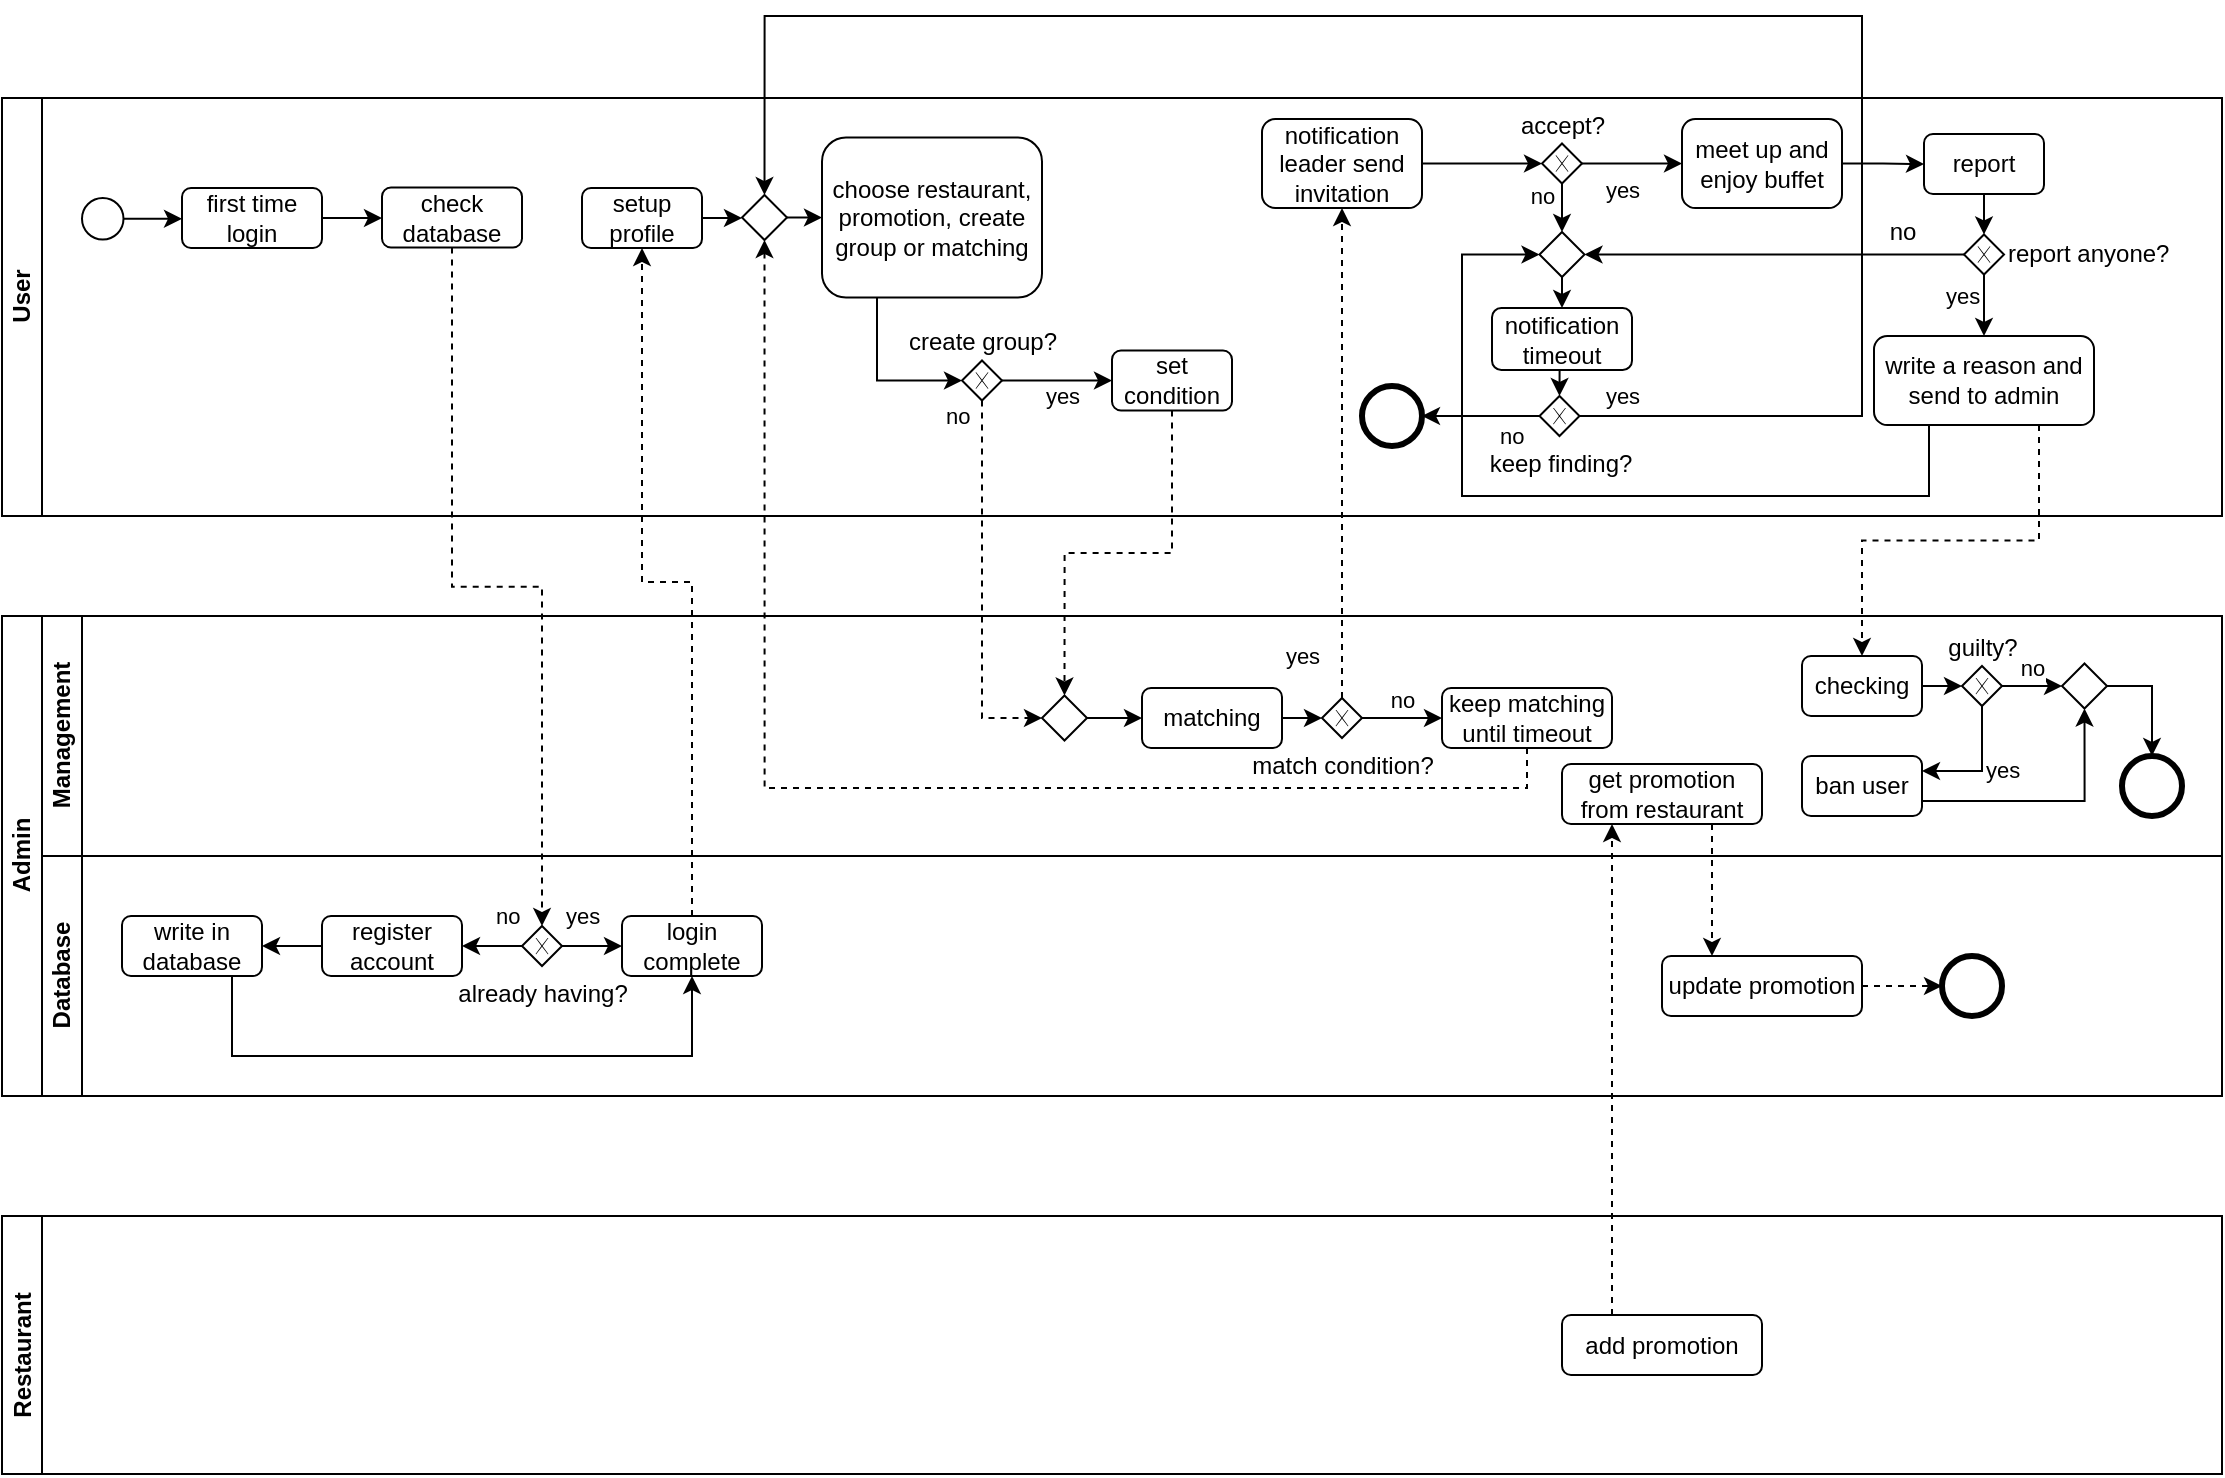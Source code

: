 <mxfile version="12.7.2" type="device"><diagram id="prtHgNgQTEPvFCAcTncT" name="Page-1"><mxGraphModel dx="1422" dy="745" grid="1" gridSize="10" guides="1" tooltips="1" connect="1" arrows="1" fold="1" page="1" pageScale="1" pageWidth="1169" pageHeight="827" math="0" shadow="0"><root><mxCell id="0"/><mxCell id="1" parent="0"/><mxCell id="dNxyNK7c78bLwvsdeMH5-19" value="Admin" style="swimlane;html=1;childLayout=stackLayout;resizeParent=1;resizeParentMax=0;horizontal=0;startSize=20;horizontalStack=0;" parent="1" vertex="1"><mxGeometry x="30" y="340" width="1110" height="240" as="geometry"><mxRectangle x="30" y="340" width="30" height="60" as="alternateBounds"/></mxGeometry></mxCell><mxCell id="dNxyNK7c78bLwvsdeMH5-20" value="Management" style="swimlane;html=1;startSize=20;horizontal=0;" parent="dNxyNK7c78bLwvsdeMH5-19" vertex="1"><mxGeometry x="20" width="1090" height="120" as="geometry"/></mxCell><mxCell id="MQTAG4LRg2mCu4-CoYFk-239" style="edgeStyle=orthogonalEdgeStyle;rounded=0;orthogonalLoop=1;jettySize=auto;html=1;exitX=1;exitY=0.5;exitDx=0;exitDy=0;entryX=0;entryY=0.5;entryDx=0;entryDy=0;align=left;" parent="dNxyNK7c78bLwvsdeMH5-20" source="MQTAG4LRg2mCu4-CoYFk-32" target="MQTAG4LRg2mCu4-CoYFk-37" edge="1"><mxGeometry relative="1" as="geometry"/></mxCell><mxCell id="MQTAG4LRg2mCu4-CoYFk-32" value="matching" style="shape=ext;rounded=1;html=1;whiteSpace=wrap;" parent="dNxyNK7c78bLwvsdeMH5-20" vertex="1"><mxGeometry x="550" y="36" width="70" height="30" as="geometry"/></mxCell><mxCell id="MQTAG4LRg2mCu4-CoYFk-33" value="keep matching until timeout" style="shape=ext;rounded=1;html=1;whiteSpace=wrap;" parent="dNxyNK7c78bLwvsdeMH5-20" vertex="1"><mxGeometry x="700" y="36" width="85" height="30" as="geometry"/></mxCell><mxCell id="MQTAG4LRg2mCu4-CoYFk-240" value="no" style="edgeStyle=orthogonalEdgeStyle;rounded=0;orthogonalLoop=1;jettySize=auto;html=1;exitX=1;exitY=0.5;exitDx=0;exitDy=0;entryX=0;entryY=0.5;entryDx=0;entryDy=0;align=center;labelPosition=center;verticalLabelPosition=top;verticalAlign=bottom;" parent="dNxyNK7c78bLwvsdeMH5-20" source="MQTAG4LRg2mCu4-CoYFk-37" target="MQTAG4LRg2mCu4-CoYFk-33" edge="1"><mxGeometry relative="1" as="geometry"/></mxCell><mxCell id="MQTAG4LRg2mCu4-CoYFk-37" value="match condition?" style="shape=mxgraph.bpmn.shape;html=1;verticalLabelPosition=bottom;labelBackgroundColor=#ffffff;verticalAlign=top;align=center;perimeter=rhombusPerimeter;background=gateway;outlineConnect=0;outline=none;symbol=exclusiveGw;" parent="dNxyNK7c78bLwvsdeMH5-20" vertex="1"><mxGeometry x="640" y="41" width="20" height="20" as="geometry"/></mxCell><mxCell id="MQTAG4LRg2mCu4-CoYFk-42" value="get promotion from restaurant" style="shape=ext;rounded=1;html=1;whiteSpace=wrap;" parent="dNxyNK7c78bLwvsdeMH5-20" vertex="1"><mxGeometry x="760" y="74" width="100" height="30" as="geometry"/></mxCell><mxCell id="MQTAG4LRg2mCu4-CoYFk-253" style="edgeStyle=orthogonalEdgeStyle;rounded=0;orthogonalLoop=1;jettySize=auto;html=1;exitX=1;exitY=0.5;exitDx=0;exitDy=0;entryX=0;entryY=0.5;entryDx=0;entryDy=0;align=left;" parent="dNxyNK7c78bLwvsdeMH5-20" source="MQTAG4LRg2mCu4-CoYFk-98" target="MQTAG4LRg2mCu4-CoYFk-101" edge="1"><mxGeometry relative="1" as="geometry"/></mxCell><mxCell id="MQTAG4LRg2mCu4-CoYFk-98" value="checking" style="shape=ext;rounded=1;html=1;whiteSpace=wrap;" parent="dNxyNK7c78bLwvsdeMH5-20" vertex="1"><mxGeometry x="880" y="20" width="60" height="30" as="geometry"/></mxCell><mxCell id="MQTAG4LRg2mCu4-CoYFk-250" style="edgeStyle=orthogonalEdgeStyle;rounded=0;orthogonalLoop=1;jettySize=auto;html=1;exitX=1;exitY=0.75;exitDx=0;exitDy=0;entryX=0.5;entryY=1;entryDx=0;entryDy=0;align=left;" parent="dNxyNK7c78bLwvsdeMH5-20" source="MQTAG4LRg2mCu4-CoYFk-99" target="MQTAG4LRg2mCu4-CoYFk-102" edge="1"><mxGeometry relative="1" as="geometry"/></mxCell><mxCell id="MQTAG4LRg2mCu4-CoYFk-99" value="ban user" style="shape=ext;rounded=1;html=1;whiteSpace=wrap;" parent="dNxyNK7c78bLwvsdeMH5-20" vertex="1"><mxGeometry x="880" y="70" width="60" height="30" as="geometry"/></mxCell><mxCell id="MQTAG4LRg2mCu4-CoYFk-245" value="yes" style="edgeStyle=orthogonalEdgeStyle;rounded=0;orthogonalLoop=1;jettySize=auto;html=1;exitX=0.5;exitY=1;exitDx=0;exitDy=0;entryX=1;entryY=0.25;entryDx=0;entryDy=0;align=left;" parent="dNxyNK7c78bLwvsdeMH5-20" source="MQTAG4LRg2mCu4-CoYFk-101" target="MQTAG4LRg2mCu4-CoYFk-99" edge="1"><mxGeometry relative="1" as="geometry"/></mxCell><mxCell id="MQTAG4LRg2mCu4-CoYFk-251" value="no" style="edgeStyle=orthogonalEdgeStyle;rounded=0;orthogonalLoop=1;jettySize=auto;html=1;exitX=1;exitY=0.5;exitDx=0;exitDy=0;entryX=0;entryY=0.5;entryDx=0;entryDy=0;align=center;labelPosition=center;verticalLabelPosition=top;verticalAlign=bottom;" parent="dNxyNK7c78bLwvsdeMH5-20" source="MQTAG4LRg2mCu4-CoYFk-101" target="MQTAG4LRg2mCu4-CoYFk-102" edge="1"><mxGeometry relative="1" as="geometry"/></mxCell><mxCell id="MQTAG4LRg2mCu4-CoYFk-101" value="guilty?" style="shape=mxgraph.bpmn.shape;html=1;verticalLabelPosition=top;labelBackgroundColor=#ffffff;verticalAlign=bottom;align=center;perimeter=rhombusPerimeter;background=gateway;outlineConnect=0;outline=none;symbol=exclusiveGw;labelPosition=center;" parent="dNxyNK7c78bLwvsdeMH5-20" vertex="1"><mxGeometry x="960" y="25" width="20" height="20" as="geometry"/></mxCell><mxCell id="MQTAG4LRg2mCu4-CoYFk-249" style="edgeStyle=orthogonalEdgeStyle;rounded=0;orthogonalLoop=1;jettySize=auto;html=1;exitX=1;exitY=0.5;exitDx=0;exitDy=0;entryX=0.5;entryY=0;entryDx=0;entryDy=0;align=left;" parent="dNxyNK7c78bLwvsdeMH5-20" source="MQTAG4LRg2mCu4-CoYFk-102" target="MQTAG4LRg2mCu4-CoYFk-103" edge="1"><mxGeometry relative="1" as="geometry"/></mxCell><mxCell id="MQTAG4LRg2mCu4-CoYFk-102" value="" style="rhombus;whiteSpace=wrap;html=1;align=center;" parent="dNxyNK7c78bLwvsdeMH5-20" vertex="1"><mxGeometry x="1010" y="23.75" width="22.5" height="22.5" as="geometry"/></mxCell><mxCell id="MQTAG4LRg2mCu4-CoYFk-103" value="" style="shape=mxgraph.bpmn.shape;html=1;verticalLabelPosition=bottom;labelBackgroundColor=#ffffff;verticalAlign=top;align=center;perimeter=ellipsePerimeter;outlineConnect=0;outline=end;symbol=general;" parent="dNxyNK7c78bLwvsdeMH5-20" vertex="1"><mxGeometry x="1040" y="70" width="30" height="30" as="geometry"/></mxCell><mxCell id="MQTAG4LRg2mCu4-CoYFk-36" value="" style="rhombus;whiteSpace=wrap;html=1;align=center;" parent="dNxyNK7c78bLwvsdeMH5-20" vertex="1"><mxGeometry x="500" y="39.75" width="22.5" height="22.5" as="geometry"/></mxCell><mxCell id="MQTAG4LRg2mCu4-CoYFk-238" style="edgeStyle=orthogonalEdgeStyle;rounded=0;orthogonalLoop=1;jettySize=auto;html=1;exitX=1;exitY=0.5;exitDx=0;exitDy=0;entryX=0;entryY=0.5;entryDx=0;entryDy=0;align=left;" parent="dNxyNK7c78bLwvsdeMH5-20" source="MQTAG4LRg2mCu4-CoYFk-36" target="MQTAG4LRg2mCu4-CoYFk-32" edge="1"><mxGeometry relative="1" as="geometry"/></mxCell><mxCell id="dNxyNK7c78bLwvsdeMH5-21" value="Database" style="swimlane;html=1;startSize=20;horizontal=0;" parent="dNxyNK7c78bLwvsdeMH5-19" vertex="1"><mxGeometry x="20" y="120" width="1090" height="120" as="geometry"/></mxCell><mxCell id="MQTAG4LRg2mCu4-CoYFk-234" style="edgeStyle=orthogonalEdgeStyle;rounded=0;orthogonalLoop=1;jettySize=auto;html=1;exitX=0;exitY=0.5;exitDx=0;exitDy=0;entryX=1;entryY=0.5;entryDx=0;entryDy=0;align=left;" parent="dNxyNK7c78bLwvsdeMH5-21" source="MQTAG4LRg2mCu4-CoYFk-29" target="MQTAG4LRg2mCu4-CoYFk-28" edge="1"><mxGeometry relative="1" as="geometry"/></mxCell><mxCell id="MQTAG4LRg2mCu4-CoYFk-29" value="register account" style="shape=ext;rounded=1;html=1;whiteSpace=wrap;" parent="dNxyNK7c78bLwvsdeMH5-21" vertex="1"><mxGeometry x="140" y="30" width="70" height="30" as="geometry"/></mxCell><mxCell id="MQTAG4LRg2mCu4-CoYFk-236" value="yes" style="edgeStyle=orthogonalEdgeStyle;rounded=0;orthogonalLoop=1;jettySize=auto;html=1;exitX=1;exitY=0.5;exitDx=0;exitDy=0;entryX=0;entryY=0.5;entryDx=0;entryDy=0;align=left;" parent="dNxyNK7c78bLwvsdeMH5-21" source="MQTAG4LRg2mCu4-CoYFk-30" target="MQTAG4LRg2mCu4-CoYFk-31" edge="1"><mxGeometry x="-1" y="15" relative="1" as="geometry"><mxPoint as="offset"/></mxGeometry></mxCell><mxCell id="MQTAG4LRg2mCu4-CoYFk-237" value="no" style="edgeStyle=orthogonalEdgeStyle;rounded=0;orthogonalLoop=1;jettySize=auto;html=1;exitX=0;exitY=0.5;exitDx=0;exitDy=0;entryX=1;entryY=0.5;entryDx=0;entryDy=0;align=left;" parent="dNxyNK7c78bLwvsdeMH5-21" source="MQTAG4LRg2mCu4-CoYFk-30" target="MQTAG4LRg2mCu4-CoYFk-29" edge="1"><mxGeometry y="-15" relative="1" as="geometry"><mxPoint as="offset"/></mxGeometry></mxCell><mxCell id="MQTAG4LRg2mCu4-CoYFk-30" value="already having?" style="shape=mxgraph.bpmn.shape;html=1;verticalLabelPosition=bottom;labelBackgroundColor=#ffffff;verticalAlign=top;align=center;perimeter=rhombusPerimeter;background=gateway;outlineConnect=0;outline=none;symbol=exclusiveGw;" parent="dNxyNK7c78bLwvsdeMH5-21" vertex="1"><mxGeometry x="240" y="35" width="20" height="20" as="geometry"/></mxCell><mxCell id="MQTAG4LRg2mCu4-CoYFk-31" value="login complete" style="shape=ext;rounded=1;html=1;whiteSpace=wrap;" parent="dNxyNK7c78bLwvsdeMH5-21" vertex="1"><mxGeometry x="290" y="30" width="70" height="30" as="geometry"/></mxCell><mxCell id="MQTAG4LRg2mCu4-CoYFk-235" style="edgeStyle=orthogonalEdgeStyle;rounded=0;orthogonalLoop=1;jettySize=auto;html=1;exitX=0.5;exitY=1;exitDx=0;exitDy=0;entryX=0.5;entryY=1;entryDx=0;entryDy=0;align=left;" parent="dNxyNK7c78bLwvsdeMH5-21" source="MQTAG4LRg2mCu4-CoYFk-28" target="MQTAG4LRg2mCu4-CoYFk-31" edge="1"><mxGeometry relative="1" as="geometry"><Array as="points"><mxPoint x="95" y="100"/><mxPoint x="325" y="100"/></Array></mxGeometry></mxCell><mxCell id="MQTAG4LRg2mCu4-CoYFk-28" value="write in database" style="shape=ext;rounded=1;html=1;whiteSpace=wrap;" parent="dNxyNK7c78bLwvsdeMH5-21" vertex="1"><mxGeometry x="40" y="30" width="70" height="30" as="geometry"/></mxCell><mxCell id="MQTAG4LRg2mCu4-CoYFk-243" style="edgeStyle=orthogonalEdgeStyle;rounded=0;orthogonalLoop=1;jettySize=auto;html=1;exitX=1;exitY=0.5;exitDx=0;exitDy=0;entryX=0;entryY=0.5;entryDx=0;entryDy=0;dashed=1;align=left;" parent="dNxyNK7c78bLwvsdeMH5-21" source="MQTAG4LRg2mCu4-CoYFk-43" target="MQTAG4LRg2mCu4-CoYFk-46" edge="1"><mxGeometry relative="1" as="geometry"/></mxCell><mxCell id="MQTAG4LRg2mCu4-CoYFk-43" value="update promotion" style="shape=ext;rounded=1;html=1;whiteSpace=wrap;" parent="dNxyNK7c78bLwvsdeMH5-21" vertex="1"><mxGeometry x="810" y="50" width="100" height="30" as="geometry"/></mxCell><mxCell id="MQTAG4LRg2mCu4-CoYFk-46" value="" style="shape=mxgraph.bpmn.shape;html=1;verticalLabelPosition=bottom;labelBackgroundColor=#ffffff;verticalAlign=top;align=center;perimeter=ellipsePerimeter;outlineConnect=0;outline=end;symbol=general;" parent="dNxyNK7c78bLwvsdeMH5-21" vertex="1"><mxGeometry x="950" y="50" width="30" height="30" as="geometry"/></mxCell><mxCell id="MQTAG4LRg2mCu4-CoYFk-242" style="edgeStyle=orthogonalEdgeStyle;rounded=0;orthogonalLoop=1;jettySize=auto;html=1;exitX=0.75;exitY=1;exitDx=0;exitDy=0;entryX=0.25;entryY=0;entryDx=0;entryDy=0;dashed=1;align=left;" parent="dNxyNK7c78bLwvsdeMH5-19" source="MQTAG4LRg2mCu4-CoYFk-42" target="MQTAG4LRg2mCu4-CoYFk-43" edge="1"><mxGeometry relative="1" as="geometry"/></mxCell><mxCell id="MQTAG4LRg2mCu4-CoYFk-1" value="" style="swimlane;startSize=20;direction=north;horizontal=1;verticalAlign=bottom;labelPosition=center;verticalLabelPosition=top;align=center;labelBackgroundColor=none;" parent="1" vertex="1"><mxGeometry x="30" y="81" width="1110" height="209" as="geometry"><mxRectangle x="40" y="81" width="60" height="20" as="alternateBounds"/></mxGeometry></mxCell><mxCell id="MQTAG4LRg2mCu4-CoYFk-73" style="edgeStyle=orthogonalEdgeStyle;rounded=0;orthogonalLoop=1;jettySize=auto;html=1;exitX=1;exitY=0.5;exitDx=0;exitDy=0;entryX=0;entryY=0.5;entryDx=0;entryDy=0;" parent="MQTAG4LRg2mCu4-CoYFk-1" source="MQTAG4LRg2mCu4-CoYFk-3" target="MQTAG4LRg2mCu4-CoYFk-5" edge="1"><mxGeometry relative="1" as="geometry"/></mxCell><mxCell id="MQTAG4LRg2mCu4-CoYFk-3" value="first time&lt;br&gt;login" style="shape=ext;rounded=1;html=1;whiteSpace=wrap;" parent="MQTAG4LRg2mCu4-CoYFk-1" vertex="1"><mxGeometry x="90" y="45" width="70" height="30" as="geometry"/></mxCell><mxCell id="MQTAG4LRg2mCu4-CoYFk-71" style="edgeStyle=orthogonalEdgeStyle;rounded=0;orthogonalLoop=1;jettySize=auto;html=1;exitX=1;exitY=0.5;exitDx=0;exitDy=0;entryX=0;entryY=0.5;entryDx=0;entryDy=0;" parent="MQTAG4LRg2mCu4-CoYFk-1" source="MQTAG4LRg2mCu4-CoYFk-4" target="MQTAG4LRg2mCu4-CoYFk-3" edge="1"><mxGeometry relative="1" as="geometry"/></mxCell><mxCell id="MQTAG4LRg2mCu4-CoYFk-4" value="" style="shape=mxgraph.bpmn.shape;html=1;verticalLabelPosition=bottom;labelBackgroundColor=#ffffff;verticalAlign=top;align=center;perimeter=ellipsePerimeter;outlineConnect=0;outline=standard;symbol=general;" parent="MQTAG4LRg2mCu4-CoYFk-1" vertex="1"><mxGeometry x="40" y="50" width="20.75" height="20.75" as="geometry"/></mxCell><mxCell id="MQTAG4LRg2mCu4-CoYFk-5" value="check&lt;br&gt;database" style="shape=ext;rounded=1;html=1;whiteSpace=wrap;" parent="MQTAG4LRg2mCu4-CoYFk-1" vertex="1"><mxGeometry x="190" y="44.75" width="70" height="30" as="geometry"/></mxCell><mxCell id="MQTAG4LRg2mCu4-CoYFk-74" style="edgeStyle=orthogonalEdgeStyle;rounded=0;orthogonalLoop=1;jettySize=auto;html=1;exitX=1;exitY=0.5;exitDx=0;exitDy=0;entryX=0;entryY=0.5;entryDx=0;entryDy=0;" parent="MQTAG4LRg2mCu4-CoYFk-1" source="MQTAG4LRg2mCu4-CoYFk-12" target="MQTAG4LRg2mCu4-CoYFk-14" edge="1"><mxGeometry relative="1" as="geometry"/></mxCell><mxCell id="MQTAG4LRg2mCu4-CoYFk-12" value="setup&lt;br&gt;profile" style="shape=ext;rounded=1;html=1;whiteSpace=wrap;" parent="MQTAG4LRg2mCu4-CoYFk-1" vertex="1"><mxGeometry x="290" y="45" width="60" height="30" as="geometry"/></mxCell><mxCell id="MQTAG4LRg2mCu4-CoYFk-76" style="edgeStyle=orthogonalEdgeStyle;rounded=0;orthogonalLoop=1;jettySize=auto;html=1;exitX=0.25;exitY=1;exitDx=0;exitDy=0;entryX=0;entryY=0.5;entryDx=0;entryDy=0;" parent="MQTAG4LRg2mCu4-CoYFk-1" source="MQTAG4LRg2mCu4-CoYFk-13" target="MQTAG4LRg2mCu4-CoYFk-15" edge="1"><mxGeometry relative="1" as="geometry"/></mxCell><mxCell id="MQTAG4LRg2mCu4-CoYFk-13" value="choose restaurant,&lt;br&gt;promotion, create group or matching" style="shape=ext;rounded=1;html=1;whiteSpace=wrap;" parent="MQTAG4LRg2mCu4-CoYFk-1" vertex="1"><mxGeometry x="410" y="19.75" width="110" height="80" as="geometry"/></mxCell><mxCell id="MQTAG4LRg2mCu4-CoYFk-75" style="edgeStyle=orthogonalEdgeStyle;rounded=0;orthogonalLoop=1;jettySize=auto;html=1;exitX=1;exitY=0.5;exitDx=0;exitDy=0;entryX=0;entryY=0.5;entryDx=0;entryDy=0;" parent="MQTAG4LRg2mCu4-CoYFk-1" source="MQTAG4LRg2mCu4-CoYFk-14" target="MQTAG4LRg2mCu4-CoYFk-13" edge="1"><mxGeometry relative="1" as="geometry"/></mxCell><mxCell id="MQTAG4LRg2mCu4-CoYFk-14" value="" style="rhombus;whiteSpace=wrap;html=1;align=center;" parent="MQTAG4LRg2mCu4-CoYFk-1" vertex="1"><mxGeometry x="370" y="48.5" width="22.5" height="22.5" as="geometry"/></mxCell><mxCell id="MQTAG4LRg2mCu4-CoYFk-77" value="yes" style="edgeStyle=orthogonalEdgeStyle;rounded=0;orthogonalLoop=1;jettySize=auto;html=1;exitX=1;exitY=0.5;exitDx=0;exitDy=0;entryX=0;entryY=0.5;entryDx=0;entryDy=0;" parent="MQTAG4LRg2mCu4-CoYFk-1" source="MQTAG4LRg2mCu4-CoYFk-15" target="MQTAG4LRg2mCu4-CoYFk-20" edge="1"><mxGeometry x="0.091" y="-8" relative="1" as="geometry"><mxPoint as="offset"/></mxGeometry></mxCell><mxCell id="MQTAG4LRg2mCu4-CoYFk-15" value="create group?" style="shape=mxgraph.bpmn.shape;html=1;verticalLabelPosition=top;labelBackgroundColor=#ffffff;verticalAlign=bottom;align=center;perimeter=rhombusPerimeter;background=gateway;outlineConnect=0;outline=none;symbol=exclusiveGw;labelPosition=center;" parent="MQTAG4LRg2mCu4-CoYFk-1" vertex="1"><mxGeometry x="480" y="131.25" width="20" height="20" as="geometry"/></mxCell><mxCell id="MQTAG4LRg2mCu4-CoYFk-78" style="edgeStyle=orthogonalEdgeStyle;rounded=0;orthogonalLoop=1;jettySize=auto;html=1;exitX=1;exitY=0.5;exitDx=0;exitDy=0;entryX=0;entryY=0.5;entryDx=0;entryDy=0;" parent="MQTAG4LRg2mCu4-CoYFk-1" source="MQTAG4LRg2mCu4-CoYFk-16" target="MQTAG4LRg2mCu4-CoYFk-17" edge="1"><mxGeometry relative="1" as="geometry"/></mxCell><mxCell id="MQTAG4LRg2mCu4-CoYFk-16" value="notification&lt;br&gt;leader send invitation" style="shape=ext;rounded=1;html=1;whiteSpace=wrap;" parent="MQTAG4LRg2mCu4-CoYFk-1" vertex="1"><mxGeometry x="630" y="10.5" width="80" height="44.5" as="geometry"/></mxCell><mxCell id="MQTAG4LRg2mCu4-CoYFk-84" value="no" style="edgeStyle=orthogonalEdgeStyle;rounded=0;orthogonalLoop=1;jettySize=auto;html=1;exitX=0.5;exitY=1;exitDx=0;exitDy=0;entryX=0.5;entryY=0;entryDx=0;entryDy=0;" parent="MQTAG4LRg2mCu4-CoYFk-1" source="MQTAG4LRg2mCu4-CoYFk-17" target="MQTAG4LRg2mCu4-CoYFk-19" edge="1"><mxGeometry x="-0.484" y="-10" relative="1" as="geometry"><mxPoint as="offset"/></mxGeometry></mxCell><mxCell id="MQTAG4LRg2mCu4-CoYFk-112" value="yes" style="edgeStyle=orthogonalEdgeStyle;rounded=0;orthogonalLoop=1;jettySize=auto;html=1;exitX=1;exitY=0.5;exitDx=0;exitDy=0;entryX=0;entryY=0.5;entryDx=0;entryDy=0;align=center;labelPosition=center;verticalLabelPosition=bottom;verticalAlign=top;" parent="MQTAG4LRg2mCu4-CoYFk-1" source="MQTAG4LRg2mCu4-CoYFk-17" target="MQTAG4LRg2mCu4-CoYFk-21" edge="1"><mxGeometry x="-0.2" relative="1" as="geometry"><mxPoint as="offset"/></mxGeometry></mxCell><mxCell id="MQTAG4LRg2mCu4-CoYFk-17" value="accept?" style="shape=mxgraph.bpmn.shape;html=1;verticalLabelPosition=top;labelBackgroundColor=#ffffff;verticalAlign=bottom;align=center;perimeter=rhombusPerimeter;background=gateway;outlineConnect=0;outline=none;symbol=exclusiveGw;labelPosition=center;" parent="MQTAG4LRg2mCu4-CoYFk-1" vertex="1"><mxGeometry x="770" y="22.75" width="20" height="20" as="geometry"/></mxCell><mxCell id="MQTAG4LRg2mCu4-CoYFk-85" style="edgeStyle=orthogonalEdgeStyle;rounded=0;orthogonalLoop=1;jettySize=auto;html=1;exitX=0.5;exitY=1;exitDx=0;exitDy=0;entryX=0.5;entryY=0;entryDx=0;entryDy=0;" parent="MQTAG4LRg2mCu4-CoYFk-1" source="MQTAG4LRg2mCu4-CoYFk-19" target="MQTAG4LRg2mCu4-CoYFk-22" edge="1"><mxGeometry relative="1" as="geometry"/></mxCell><mxCell id="MQTAG4LRg2mCu4-CoYFk-19" value="" style="rhombus;whiteSpace=wrap;html=1;align=center;" parent="MQTAG4LRg2mCu4-CoYFk-1" vertex="1"><mxGeometry x="768.75" y="67" width="22.5" height="22.5" as="geometry"/></mxCell><mxCell id="MQTAG4LRg2mCu4-CoYFk-20" value="set condition" style="shape=ext;rounded=1;html=1;whiteSpace=wrap;" parent="MQTAG4LRg2mCu4-CoYFk-1" vertex="1"><mxGeometry x="555" y="126.25" width="60" height="30" as="geometry"/></mxCell><mxCell id="MQTAG4LRg2mCu4-CoYFk-81" style="edgeStyle=orthogonalEdgeStyle;rounded=0;orthogonalLoop=1;jettySize=auto;html=1;exitX=1;exitY=0.5;exitDx=0;exitDy=0;entryX=0;entryY=0.5;entryDx=0;entryDy=0;" parent="MQTAG4LRg2mCu4-CoYFk-1" source="MQTAG4LRg2mCu4-CoYFk-21" target="MQTAG4LRg2mCu4-CoYFk-25" edge="1"><mxGeometry relative="1" as="geometry"/></mxCell><mxCell id="MQTAG4LRg2mCu4-CoYFk-21" value="meet up and enjoy buffet" style="shape=ext;rounded=1;html=1;whiteSpace=wrap;" parent="MQTAG4LRg2mCu4-CoYFk-1" vertex="1"><mxGeometry x="840" y="10.5" width="80" height="44.5" as="geometry"/></mxCell><mxCell id="MQTAG4LRg2mCu4-CoYFk-86" style="edgeStyle=orthogonalEdgeStyle;rounded=0;orthogonalLoop=1;jettySize=auto;html=1;exitX=0.5;exitY=1;exitDx=0;exitDy=0;entryX=0.5;entryY=0;entryDx=0;entryDy=0;" parent="MQTAG4LRg2mCu4-CoYFk-1" source="MQTAG4LRg2mCu4-CoYFk-22" target="MQTAG4LRg2mCu4-CoYFk-23" edge="1"><mxGeometry relative="1" as="geometry"/></mxCell><mxCell id="MQTAG4LRg2mCu4-CoYFk-22" value="notification timeout" style="shape=ext;rounded=1;html=1;whiteSpace=wrap;" parent="MQTAG4LRg2mCu4-CoYFk-1" vertex="1"><mxGeometry x="745" y="105" width="70" height="31" as="geometry"/></mxCell><mxCell id="MQTAG4LRg2mCu4-CoYFk-87" value="no" style="edgeStyle=orthogonalEdgeStyle;rounded=0;orthogonalLoop=1;jettySize=auto;html=1;exitX=0;exitY=0.5;exitDx=0;exitDy=0;entryX=1;entryY=0.5;entryDx=0;entryDy=0;labelPosition=right;verticalLabelPosition=middle;align=left;verticalAlign=middle;" parent="MQTAG4LRg2mCu4-CoYFk-1" source="MQTAG4LRg2mCu4-CoYFk-23" target="MQTAG4LRg2mCu4-CoYFk-24" edge="1"><mxGeometry x="-0.27" y="10" relative="1" as="geometry"><mxPoint as="offset"/></mxGeometry></mxCell><mxCell id="MQTAG4LRg2mCu4-CoYFk-88" value="yes" style="edgeStyle=orthogonalEdgeStyle;rounded=0;orthogonalLoop=1;jettySize=auto;html=1;exitX=1;exitY=0.5;exitDx=0;exitDy=0;entryX=0.5;entryY=0;entryDx=0;entryDy=0;" parent="MQTAG4LRg2mCu4-CoYFk-1" source="MQTAG4LRg2mCu4-CoYFk-23" target="MQTAG4LRg2mCu4-CoYFk-14" edge="1"><mxGeometry x="-0.957" y="10" relative="1" as="geometry"><Array as="points"><mxPoint x="930" y="159"/><mxPoint x="930" y="-41"/><mxPoint x="381" y="-41"/></Array><mxPoint as="offset"/></mxGeometry></mxCell><mxCell id="MQTAG4LRg2mCu4-CoYFk-23" value="keep finding?" style="shape=mxgraph.bpmn.shape;html=1;verticalLabelPosition=bottom;labelBackgroundColor=#ffffff;verticalAlign=top;align=center;perimeter=rhombusPerimeter;background=gateway;outlineConnect=0;outline=none;symbol=exclusiveGw;" parent="MQTAG4LRg2mCu4-CoYFk-1" vertex="1"><mxGeometry x="768.75" y="149" width="20" height="20" as="geometry"/></mxCell><mxCell id="MQTAG4LRg2mCu4-CoYFk-24" value="" style="shape=mxgraph.bpmn.shape;html=1;verticalLabelPosition=bottom;labelBackgroundColor=#ffffff;verticalAlign=top;align=center;perimeter=ellipsePerimeter;outlineConnect=0;outline=end;symbol=general;" parent="MQTAG4LRg2mCu4-CoYFk-1" vertex="1"><mxGeometry x="680" y="144" width="30" height="30" as="geometry"/></mxCell><mxCell id="MQTAG4LRg2mCu4-CoYFk-107" style="edgeStyle=orthogonalEdgeStyle;rounded=0;orthogonalLoop=1;jettySize=auto;html=1;exitX=0.5;exitY=1;exitDx=0;exitDy=0;entryX=0.5;entryY=0;entryDx=0;entryDy=0;align=left;" parent="MQTAG4LRg2mCu4-CoYFk-1" source="MQTAG4LRg2mCu4-CoYFk-25" target="MQTAG4LRg2mCu4-CoYFk-26" edge="1"><mxGeometry relative="1" as="geometry"/></mxCell><mxCell id="MQTAG4LRg2mCu4-CoYFk-25" value="report" style="shape=ext;rounded=1;html=1;whiteSpace=wrap;" parent="MQTAG4LRg2mCu4-CoYFk-1" vertex="1"><mxGeometry x="961" y="18" width="60" height="30" as="geometry"/></mxCell><mxCell id="MQTAG4LRg2mCu4-CoYFk-83" value="yes" style="edgeStyle=orthogonalEdgeStyle;rounded=0;orthogonalLoop=1;jettySize=auto;html=1;exitX=0.5;exitY=1;exitDx=0;exitDy=0;entryX=0.5;entryY=0;entryDx=0;entryDy=0;labelPosition=right;verticalLabelPosition=middle;align=left;verticalAlign=middle;" parent="MQTAG4LRg2mCu4-CoYFk-1" source="MQTAG4LRg2mCu4-CoYFk-26" target="MQTAG4LRg2mCu4-CoYFk-27" edge="1"><mxGeometry x="-0.301" y="-21" relative="1" as="geometry"><mxPoint as="offset"/></mxGeometry></mxCell><mxCell id="MQTAG4LRg2mCu4-CoYFk-106" style="edgeStyle=orthogonalEdgeStyle;rounded=0;orthogonalLoop=1;jettySize=auto;html=1;exitX=0;exitY=0.5;exitDx=0;exitDy=0;entryX=1;entryY=0.5;entryDx=0;entryDy=0;align=left;" parent="MQTAG4LRg2mCu4-CoYFk-1" source="MQTAG4LRg2mCu4-CoYFk-26" target="MQTAG4LRg2mCu4-CoYFk-19" edge="1"><mxGeometry relative="1" as="geometry"/></mxCell><mxCell id="MQTAG4LRg2mCu4-CoYFk-108" value="no" style="text;html=1;align=center;verticalAlign=middle;resizable=0;points=[];labelBackgroundColor=#ffffff;" parent="MQTAG4LRg2mCu4-CoYFk-106" vertex="1" connectable="0"><mxGeometry x="-0.699" y="-1" relative="1" as="geometry"><mxPoint x="-2.72" y="-10.25" as="offset"/></mxGeometry></mxCell><mxCell id="MQTAG4LRg2mCu4-CoYFk-26" value="report anyone?" style="shape=mxgraph.bpmn.shape;html=1;verticalLabelPosition=middle;labelBackgroundColor=#ffffff;verticalAlign=middle;align=left;perimeter=rhombusPerimeter;background=gateway;outlineConnect=0;outline=none;symbol=exclusiveGw;labelPosition=right;" parent="MQTAG4LRg2mCu4-CoYFk-1" vertex="1"><mxGeometry x="981" y="68.25" width="20" height="20" as="geometry"/></mxCell><mxCell id="MQTAG4LRg2mCu4-CoYFk-105" style="edgeStyle=orthogonalEdgeStyle;rounded=0;orthogonalLoop=1;jettySize=auto;html=1;exitX=0.25;exitY=1;exitDx=0;exitDy=0;entryX=0;entryY=0.5;entryDx=0;entryDy=0;" parent="MQTAG4LRg2mCu4-CoYFk-1" source="MQTAG4LRg2mCu4-CoYFk-27" target="MQTAG4LRg2mCu4-CoYFk-19" edge="1"><mxGeometry relative="1" as="geometry"><Array as="points"><mxPoint x="963" y="199"/><mxPoint x="730" y="199"/><mxPoint x="730" y="78"/></Array></mxGeometry></mxCell><mxCell id="MQTAG4LRg2mCu4-CoYFk-27" value="write a reason and send to admin" style="shape=ext;rounded=1;html=1;whiteSpace=wrap;" parent="MQTAG4LRg2mCu4-CoYFk-1" vertex="1"><mxGeometry x="936" y="119" width="110" height="44.5" as="geometry"/></mxCell><mxCell id="MQTAG4LRg2mCu4-CoYFk-47" value="User" style="text;html=1;strokeColor=none;fillColor=none;align=center;verticalAlign=middle;whiteSpace=wrap;rounded=0;labelBackgroundColor=none;rotation=-90;fontStyle=1" parent="MQTAG4LRg2mCu4-CoYFk-1" vertex="1"><mxGeometry x="-10" y="89" width="40" height="20" as="geometry"/></mxCell><mxCell id="MQTAG4LRg2mCu4-CoYFk-48" value="" style="swimlane;startSize=20;direction=north;horizontal=1;verticalAlign=middle;labelPosition=center;verticalLabelPosition=middle;align=center;labelBackgroundColor=none;" parent="1" vertex="1"><mxGeometry x="30" y="640" width="1110" height="129" as="geometry"><mxRectangle x="40" y="81" width="60" height="20" as="alternateBounds"/></mxGeometry></mxCell><mxCell id="MQTAG4LRg2mCu4-CoYFk-67" value="Restaurant" style="text;html=1;strokeColor=none;fillColor=none;align=center;verticalAlign=middle;whiteSpace=wrap;rounded=0;labelBackgroundColor=none;rotation=-90;fontStyle=1" parent="MQTAG4LRg2mCu4-CoYFk-48" vertex="1"><mxGeometry x="-10" y="59.5" width="40" height="20" as="geometry"/></mxCell><mxCell id="MQTAG4LRg2mCu4-CoYFk-68" value="add promotion" style="shape=ext;rounded=1;html=1;whiteSpace=wrap;" parent="MQTAG4LRg2mCu4-CoYFk-48" vertex="1"><mxGeometry x="780" y="49.5" width="100" height="30" as="geometry"/></mxCell><mxCell id="MQTAG4LRg2mCu4-CoYFk-93" style="edgeStyle=orthogonalEdgeStyle;rounded=0;orthogonalLoop=1;jettySize=auto;html=1;exitX=0.5;exitY=1;exitDx=0;exitDy=0;entryX=0.5;entryY=0;entryDx=0;entryDy=0;dashed=1;" parent="1" source="MQTAG4LRg2mCu4-CoYFk-5" target="MQTAG4LRg2mCu4-CoYFk-30" edge="1"><mxGeometry relative="1" as="geometry"/></mxCell><mxCell id="MQTAG4LRg2mCu4-CoYFk-94" style="edgeStyle=orthogonalEdgeStyle;rounded=0;orthogonalLoop=1;jettySize=auto;html=1;exitX=0.5;exitY=0;exitDx=0;exitDy=0;entryX=0.5;entryY=1;entryDx=0;entryDy=0;dashed=1;" parent="1" source="MQTAG4LRg2mCu4-CoYFk-31" target="MQTAG4LRg2mCu4-CoYFk-12" edge="1"><mxGeometry relative="1" as="geometry"/></mxCell><mxCell id="MQTAG4LRg2mCu4-CoYFk-95" style="edgeStyle=orthogonalEdgeStyle;rounded=0;orthogonalLoop=1;jettySize=auto;html=1;exitX=0.5;exitY=1;exitDx=0;exitDy=0;entryX=0.5;entryY=1;entryDx=0;entryDy=0;dashed=1;" parent="1" source="MQTAG4LRg2mCu4-CoYFk-33" target="MQTAG4LRg2mCu4-CoYFk-14" edge="1"><mxGeometry relative="1" as="geometry"/></mxCell><mxCell id="MQTAG4LRg2mCu4-CoYFk-97" value="yes" style="edgeStyle=orthogonalEdgeStyle;rounded=0;orthogonalLoop=1;jettySize=auto;html=1;exitX=0.5;exitY=0;exitDx=0;exitDy=0;entryX=0.5;entryY=1;entryDx=0;entryDy=0;dashed=1;" parent="1" source="MQTAG4LRg2mCu4-CoYFk-37" target="MQTAG4LRg2mCu4-CoYFk-16" edge="1"><mxGeometry x="-0.829" y="20" relative="1" as="geometry"><Array as="points"><mxPoint x="700" y="136"/></Array><mxPoint as="offset"/></mxGeometry></mxCell><mxCell id="MQTAG4LRg2mCu4-CoYFk-104" style="edgeStyle=orthogonalEdgeStyle;rounded=0;orthogonalLoop=1;jettySize=auto;html=1;exitX=0.75;exitY=1;exitDx=0;exitDy=0;entryX=0.5;entryY=0;entryDx=0;entryDy=0;dashed=1;" parent="1" source="MQTAG4LRg2mCu4-CoYFk-27" target="MQTAG4LRg2mCu4-CoYFk-98" edge="1"><mxGeometry relative="1" as="geometry"/></mxCell><mxCell id="MQTAG4LRg2mCu4-CoYFk-241" style="edgeStyle=orthogonalEdgeStyle;rounded=0;orthogonalLoop=1;jettySize=auto;html=1;exitX=0.25;exitY=0;exitDx=0;exitDy=0;entryX=0.25;entryY=1;entryDx=0;entryDy=0;align=left;dashed=1;" parent="1" source="MQTAG4LRg2mCu4-CoYFk-68" target="MQTAG4LRg2mCu4-CoYFk-42" edge="1"><mxGeometry relative="1" as="geometry"/></mxCell><mxCell id="MQTAG4LRg2mCu4-CoYFk-258" style="edgeStyle=orthogonalEdgeStyle;rounded=0;orthogonalLoop=1;jettySize=auto;html=1;exitX=0.5;exitY=1;exitDx=0;exitDy=0;entryX=0.5;entryY=0;entryDx=0;entryDy=0;dashed=1;align=left;" parent="1" source="MQTAG4LRg2mCu4-CoYFk-20" target="MQTAG4LRg2mCu4-CoYFk-36" edge="1"><mxGeometry relative="1" as="geometry"/></mxCell><mxCell id="MQTAG4LRg2mCu4-CoYFk-259" value="no" style="edgeStyle=orthogonalEdgeStyle;rounded=0;orthogonalLoop=1;jettySize=auto;html=1;exitX=0.5;exitY=1;exitDx=0;exitDy=0;entryX=0;entryY=0.5;entryDx=0;entryDy=0;dashed=1;align=left;" parent="1" source="MQTAG4LRg2mCu4-CoYFk-15" target="MQTAG4LRg2mCu4-CoYFk-36" edge="1"><mxGeometry x="-0.918" y="-20" relative="1" as="geometry"><mxPoint as="offset"/></mxGeometry></mxCell></root></mxGraphModel></diagram></mxfile>